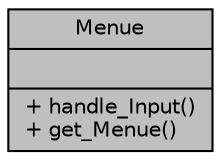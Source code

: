 digraph "Menue"
{
 // INTERACTIVE_SVG=YES
  bgcolor="transparent";
  edge [fontname="Helvetica",fontsize="10",labelfontname="Helvetica",labelfontsize="10"];
  node [fontname="Helvetica",fontsize="10",shape=record];
  Node1 [label="{Menue\n||+ handle_Input()\l+ get_Menue()\l}",height=0.2,width=0.4,color="black", fillcolor="grey75", style="filled" fontcolor="black"];
}
